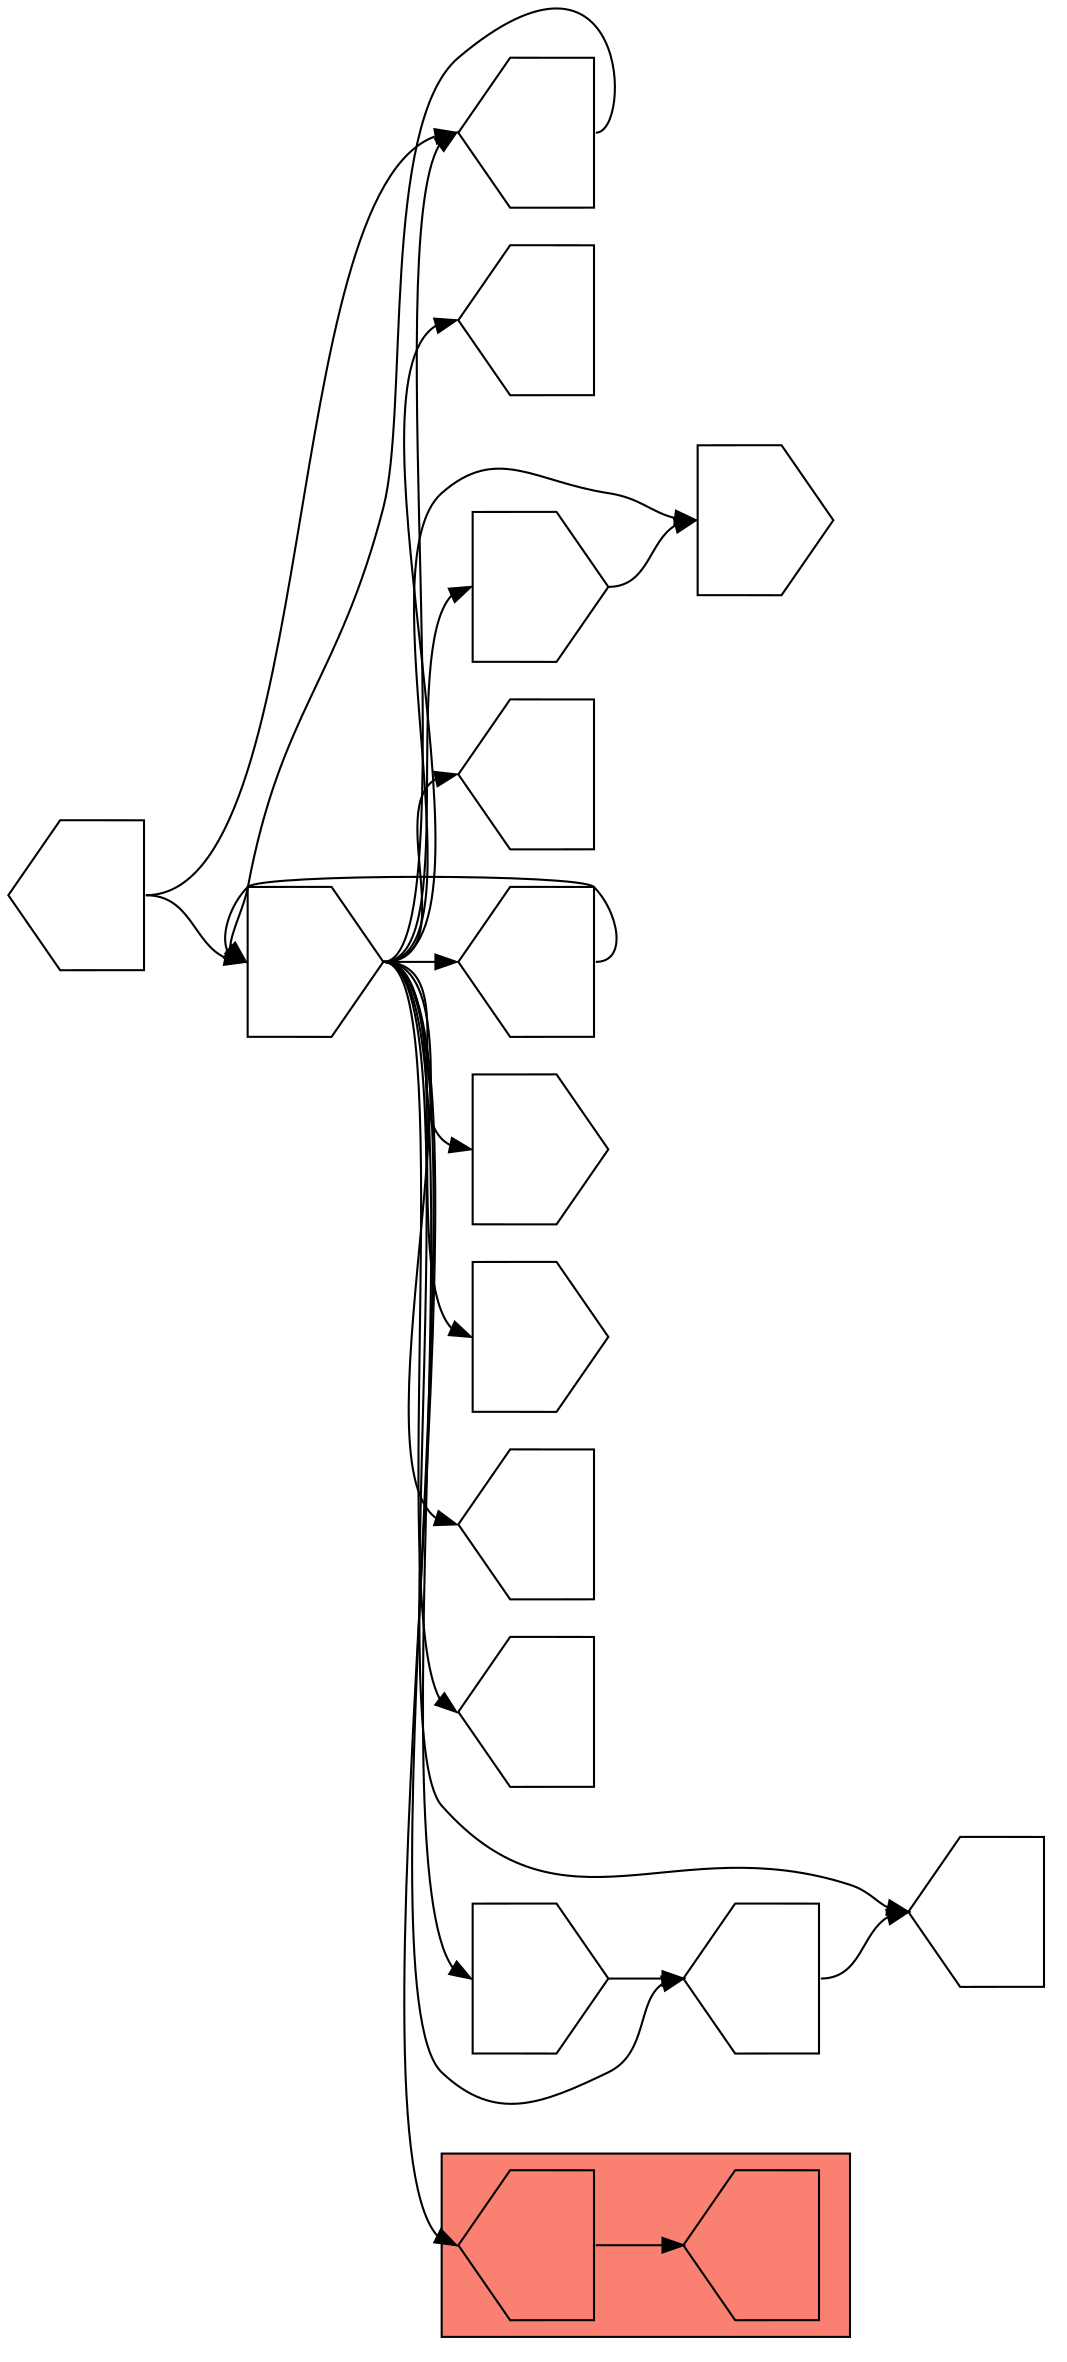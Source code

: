 digraph asm {
	rotate=90;
	edge [headport=n,tailport=s];
subgraph cluster_C7214_19882 {
	7214 [label="",height=1,width=1,shape=house];
	19882 [label="",height=1,width=1,shape=house];
	style=filled;
	fillcolor=salmon;
}
	2001 [label="",height=1,width=1,shape=invhouse];
	593 [label="",height=1,width=1,shape=house];
	3450 [label="",height=1,width=1,shape=house];
	20546 [label="",height=1,width=1,shape=invhouse];
	960 [label="",height=1,width=1,shape=house];
	1455 [label="",height=1,width=1,shape=house];
	1693 [label="",height=1,width=1,shape=invhouse];
	2687 [label="",height=1,width=1,shape=invhouse];
	3190 [label="",height=1,width=1,shape=house];
	3880 [label="",height=1,width=1,shape=house];
	4247 [label="",height=1,width=1,shape=invhouse];
	21293 [label="",height=1,width=1,shape=invhouse];
	19385 [label="",height=1,width=1,shape=house];
	8027 [label="",height=1,width=1,shape=house];
	20408 [label="",height=1,width=1,shape=house];
	7214 -> 19882
	2001 -> 593
	2001 -> 960
	2001 -> 1455
	2001 -> 1693
	2001 -> 2687
	2001 -> 3190
	2001 -> 3450
	2001 -> 3880
	2001 -> 4247
	2001 -> 7214
	2001 -> 19385
	2001 -> 20408
	2001 -> 20546
	2001 -> 21293
	593 -> 3450
	20546 -> 593
	3190 -> 2001
	4247 -> 21293
	19385 -> 2001
	8027 -> 2001
	8027 -> 19385
}